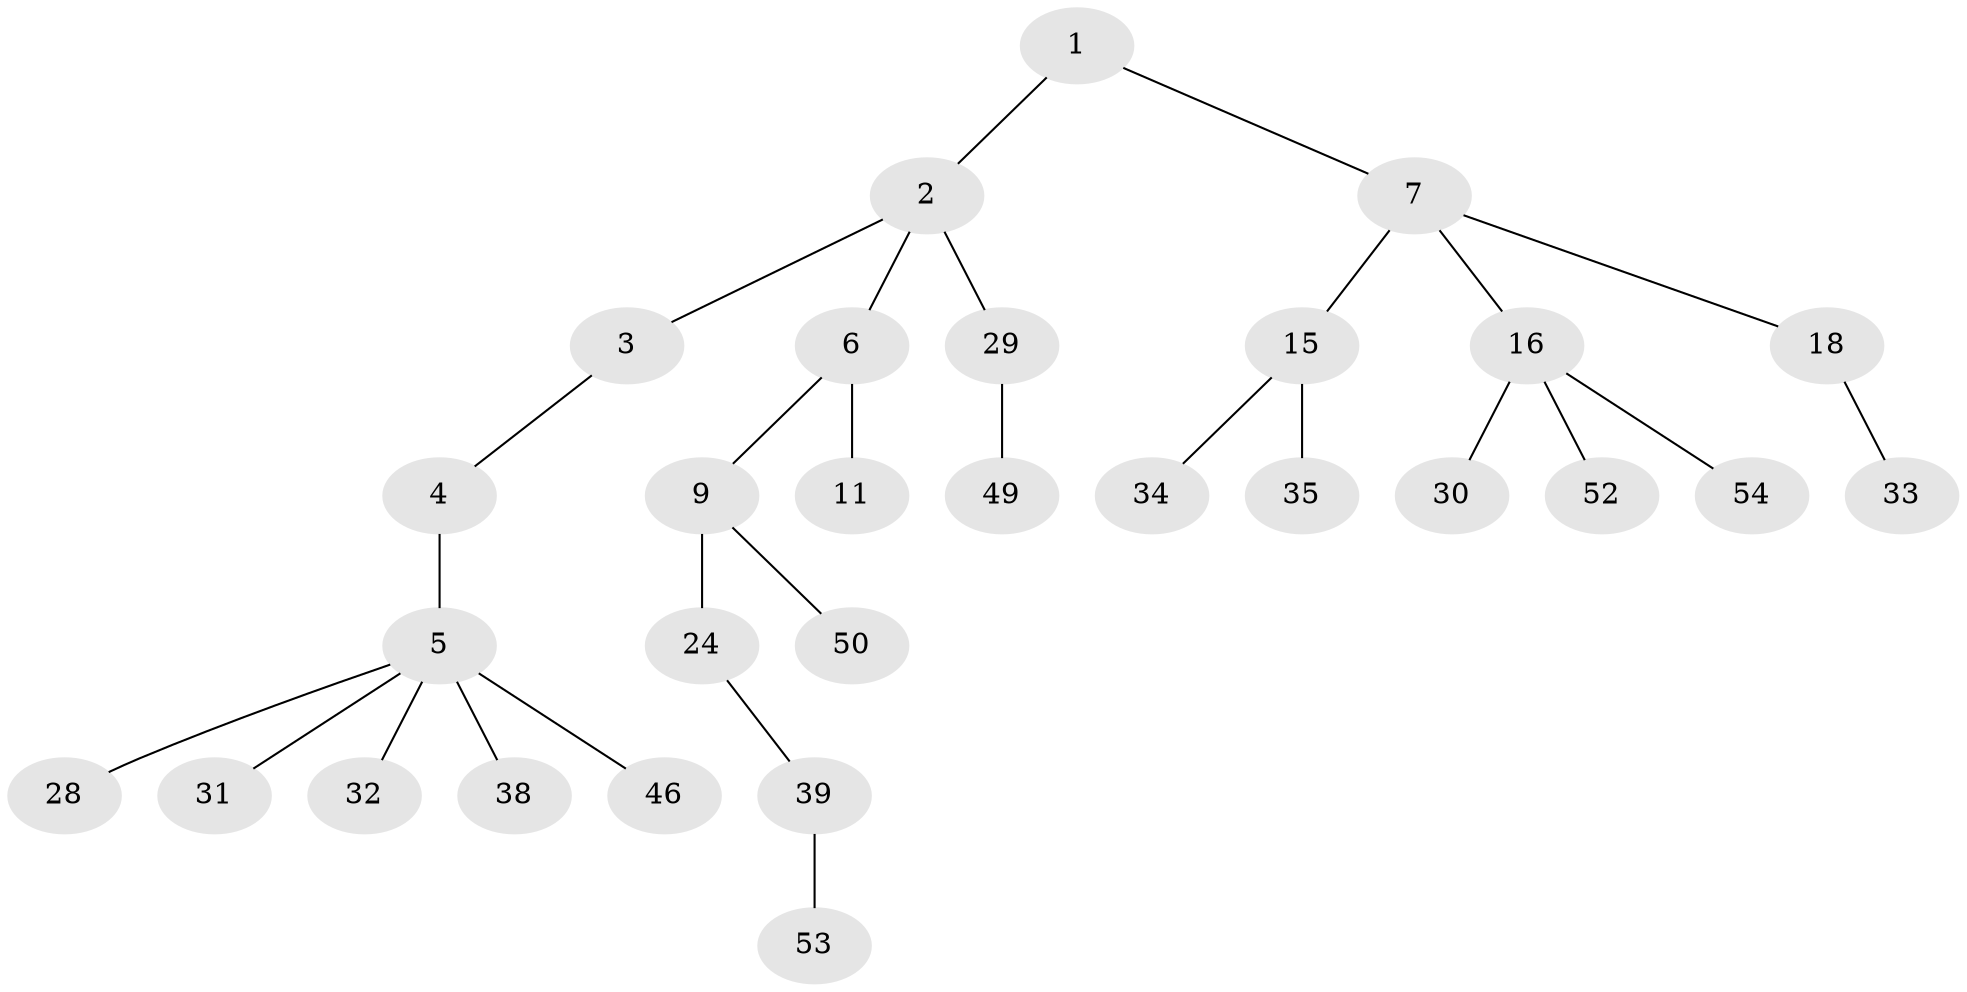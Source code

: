 // original degree distribution, {2: 0.27586206896551724, 5: 0.034482758620689655, 3: 0.15517241379310345, 6: 0.017241379310344827, 4: 0.05172413793103448, 1: 0.46551724137931033}
// Generated by graph-tools (version 1.1) at 2025/15/03/09/25 04:15:41]
// undirected, 29 vertices, 28 edges
graph export_dot {
graph [start="1"]
  node [color=gray90,style=filled];
  1;
  2 [super="+56+13"];
  3;
  4 [super="+23"];
  5 [super="+8+10+22+26"];
  6;
  7 [super="+17+36+14"];
  9 [super="+21"];
  11;
  15 [super="+51"];
  16 [super="+20+19"];
  18;
  24 [super="+42"];
  28 [super="+57"];
  29 [super="+45+41"];
  30;
  31 [super="+44"];
  32;
  33;
  34;
  35;
  38;
  39 [super="+43"];
  46;
  49;
  50;
  52;
  53;
  54;
  1 -- 2;
  1 -- 7;
  2 -- 3;
  2 -- 6;
  2 -- 29;
  3 -- 4;
  4 -- 5;
  5 -- 38;
  5 -- 28;
  5 -- 32;
  5 -- 46;
  5 -- 31;
  6 -- 9;
  6 -- 11;
  7 -- 15;
  7 -- 18;
  7 -- 16;
  9 -- 24;
  9 -- 50;
  15 -- 34;
  15 -- 35;
  16 -- 30;
  16 -- 52;
  16 -- 54;
  18 -- 33;
  24 -- 39;
  29 -- 49;
  39 -- 53;
}
